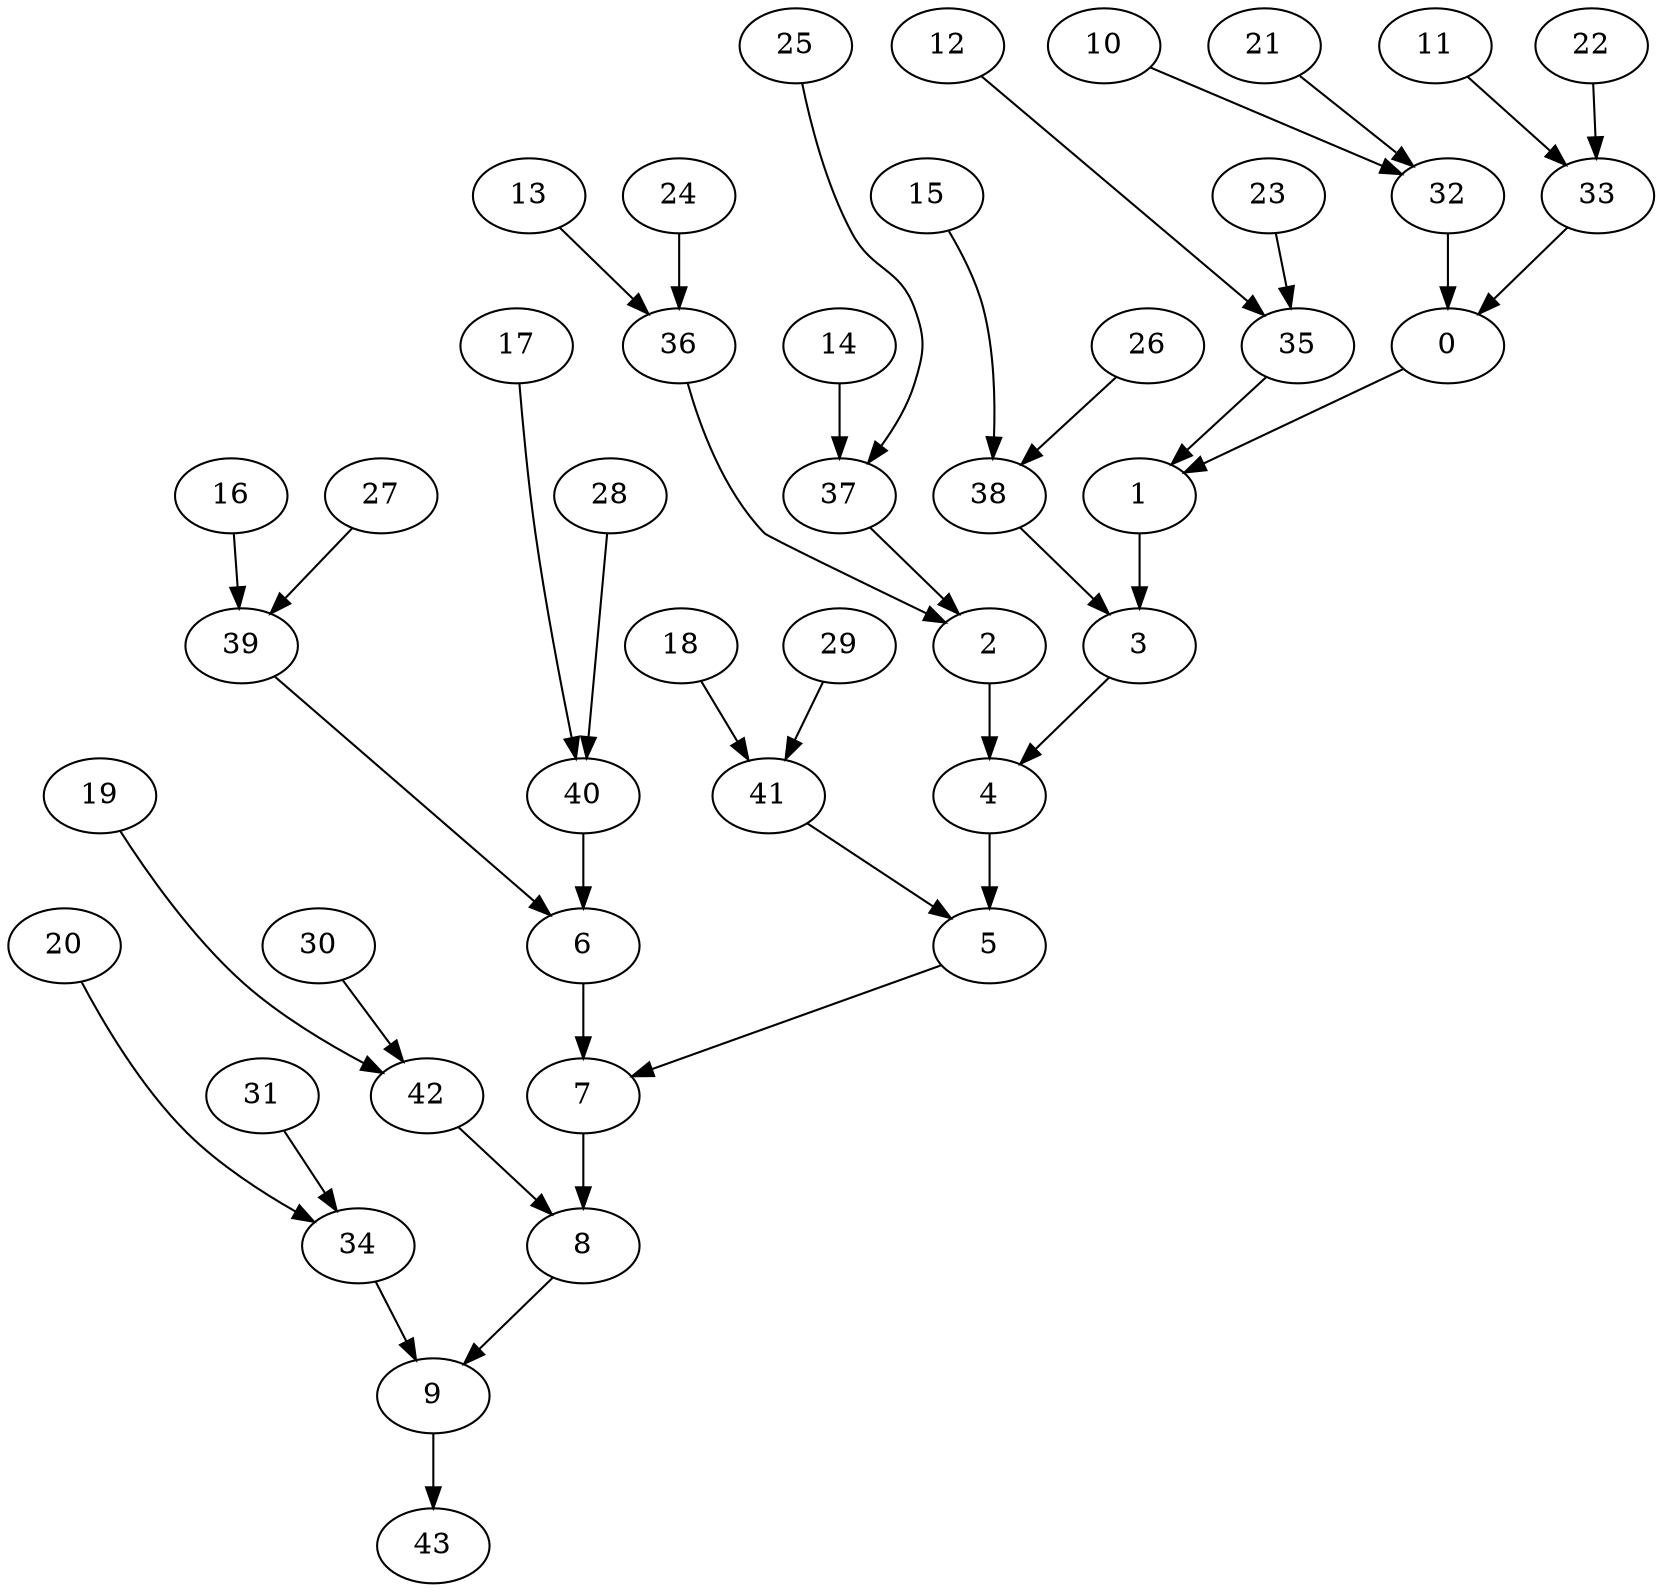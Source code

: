 digraph g {
0;
1;
2;
3;
4;
5;
6;
7;
8;
9;
10;
11;
12;
13;
14;
15;
16;
17;
18;
19;
20;
21;
22;
23;
24;
25;
26;
27;
28;
29;
30;
31;
32;
33;
34;
35;
36;
37;
38;
39;
40;
41;
42;
43;
0 -> 1 [weight=0];
1 -> 3 [weight=1];
2 -> 4 [weight=1];
3 -> 4 [weight=1];
4 -> 5 [weight=1];
5 -> 7 [weight=0];
6 -> 7 [weight=1];
7 -> 8 [weight=1];
8 -> 9 [weight=0];
9 -> 43 [weight=0];
10 -> 32 [weight=0];
11 -> 33 [weight=0];
12 -> 35 [weight=0];
13 -> 36 [weight=0];
14 -> 37 [weight=1];
15 -> 38 [weight=0];
16 -> 39 [weight=0];
17 -> 40 [weight=0];
18 -> 41 [weight=0];
19 -> 42 [weight=0];
20 -> 34 [weight=0];
21 -> 32 [weight=0];
22 -> 33 [weight=0];
23 -> 35 [weight=0];
24 -> 36 [weight=0];
25 -> 37 [weight=0];
26 -> 38 [weight=0];
27 -> 39 [weight=0];
28 -> 40 [weight=0];
29 -> 41 [weight=0];
30 -> 42 [weight=0];
31 -> 34 [weight=0];
32 -> 0 [weight=1];
33 -> 0 [weight=0];
34 -> 9 [weight=0];
35 -> 1 [weight=0];
36 -> 2 [weight=0];
37 -> 2 [weight=0];
38 -> 3 [weight=0];
39 -> 6 [weight=0];
40 -> 6 [weight=1];
41 -> 5 [weight=0];
42 -> 8 [weight=0];
}
